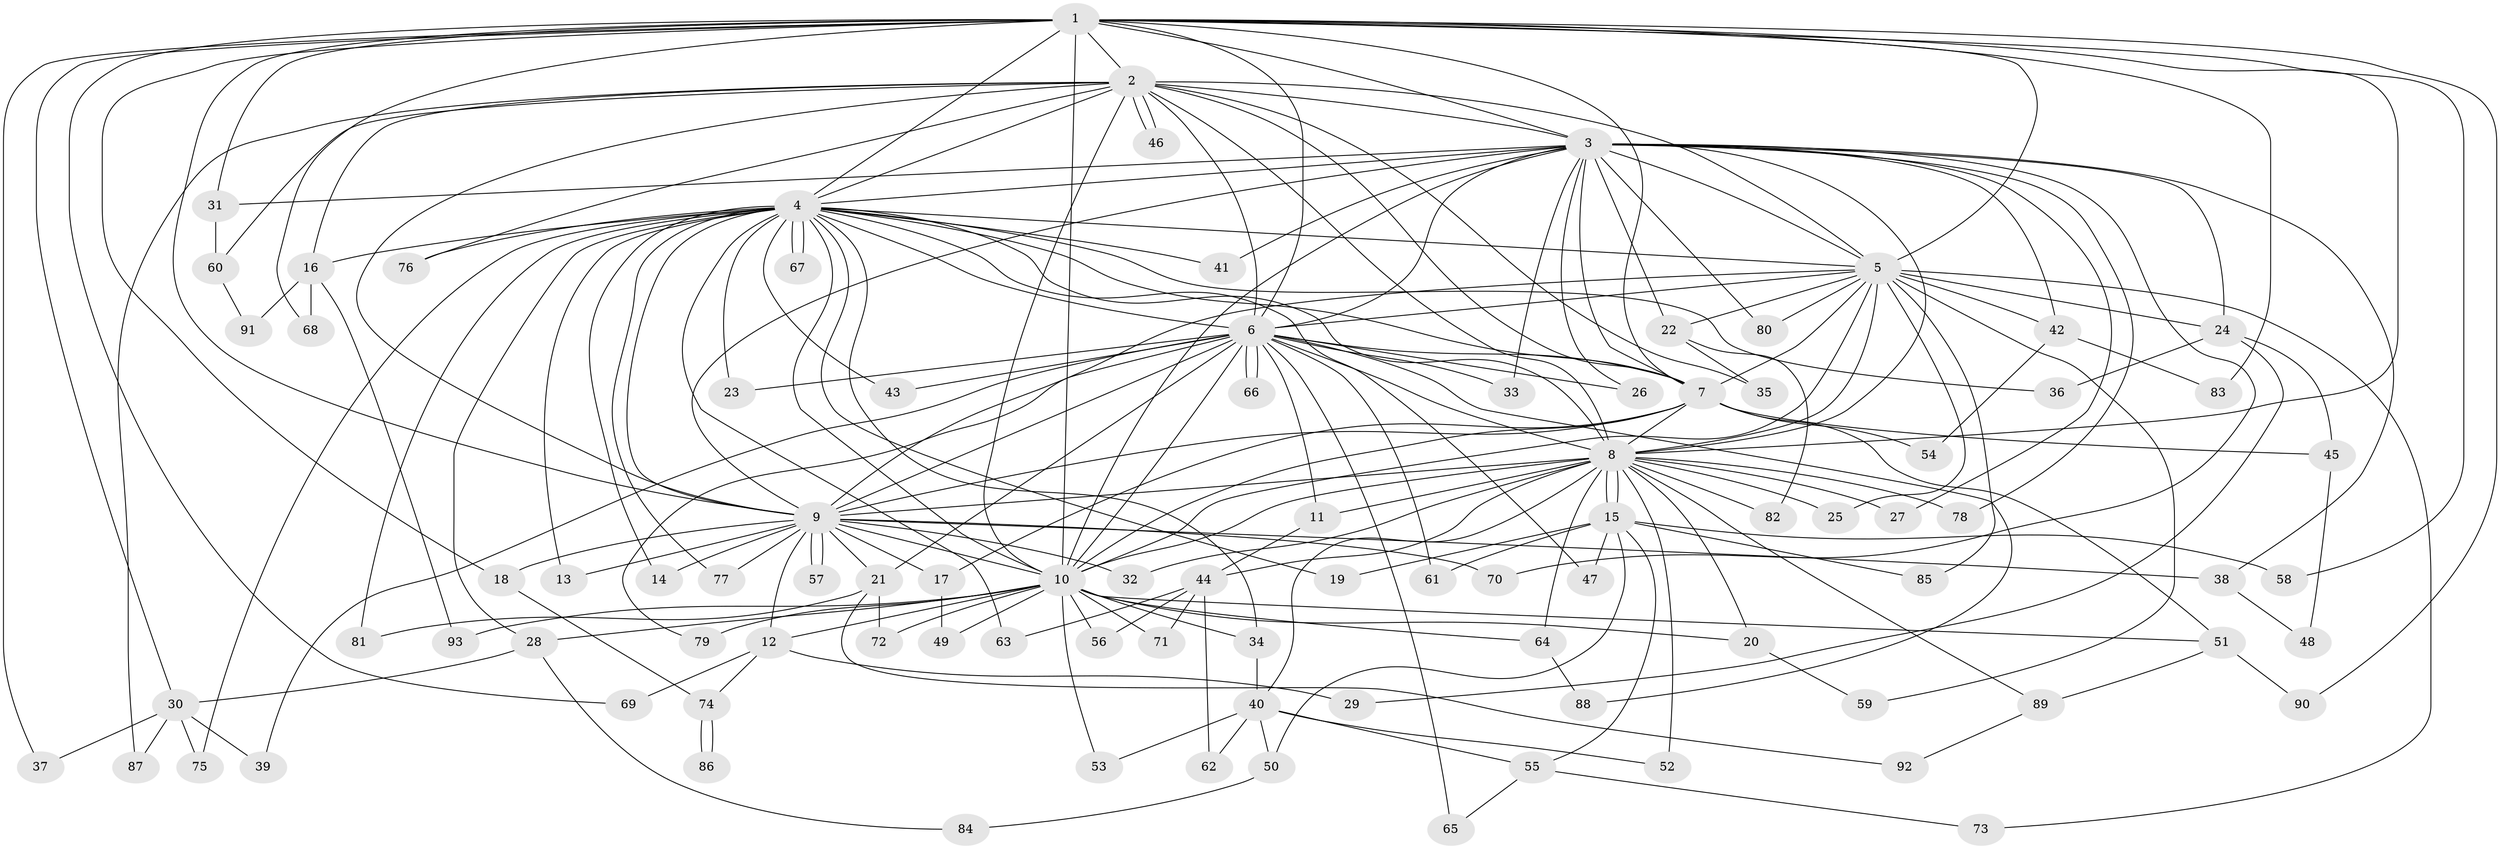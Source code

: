 // coarse degree distribution, {17: 0.014285714285714285, 13: 0.014285714285714285, 18: 0.02857142857142857, 25: 0.014285714285714285, 27: 0.014285714285714285, 12: 0.014285714285714285, 20: 0.014285714285714285, 21: 0.014285714285714285, 3: 0.11428571428571428, 5: 0.04285714285714286, 2: 0.5142857142857142, 8: 0.014285714285714285, 4: 0.1, 6: 0.05714285714285714, 1: 0.02857142857142857}
// Generated by graph-tools (version 1.1) at 2025/41/03/06/25 10:41:44]
// undirected, 93 vertices, 211 edges
graph export_dot {
graph [start="1"]
  node [color=gray90,style=filled];
  1;
  2;
  3;
  4;
  5;
  6;
  7;
  8;
  9;
  10;
  11;
  12;
  13;
  14;
  15;
  16;
  17;
  18;
  19;
  20;
  21;
  22;
  23;
  24;
  25;
  26;
  27;
  28;
  29;
  30;
  31;
  32;
  33;
  34;
  35;
  36;
  37;
  38;
  39;
  40;
  41;
  42;
  43;
  44;
  45;
  46;
  47;
  48;
  49;
  50;
  51;
  52;
  53;
  54;
  55;
  56;
  57;
  58;
  59;
  60;
  61;
  62;
  63;
  64;
  65;
  66;
  67;
  68;
  69;
  70;
  71;
  72;
  73;
  74;
  75;
  76;
  77;
  78;
  79;
  80;
  81;
  82;
  83;
  84;
  85;
  86;
  87;
  88;
  89;
  90;
  91;
  92;
  93;
  1 -- 2;
  1 -- 3;
  1 -- 4;
  1 -- 5;
  1 -- 6;
  1 -- 7;
  1 -- 8;
  1 -- 9;
  1 -- 10;
  1 -- 18;
  1 -- 30;
  1 -- 31;
  1 -- 37;
  1 -- 58;
  1 -- 68;
  1 -- 69;
  1 -- 83;
  1 -- 90;
  2 -- 3;
  2 -- 4;
  2 -- 5;
  2 -- 6;
  2 -- 7;
  2 -- 8;
  2 -- 9;
  2 -- 10;
  2 -- 16;
  2 -- 35;
  2 -- 46;
  2 -- 46;
  2 -- 60;
  2 -- 76;
  2 -- 87;
  3 -- 4;
  3 -- 5;
  3 -- 6;
  3 -- 7;
  3 -- 8;
  3 -- 9;
  3 -- 10;
  3 -- 22;
  3 -- 24;
  3 -- 26;
  3 -- 27;
  3 -- 31;
  3 -- 33;
  3 -- 38;
  3 -- 41;
  3 -- 42;
  3 -- 70;
  3 -- 78;
  3 -- 80;
  4 -- 5;
  4 -- 6;
  4 -- 7;
  4 -- 8;
  4 -- 9;
  4 -- 10;
  4 -- 13;
  4 -- 14;
  4 -- 16;
  4 -- 19;
  4 -- 23;
  4 -- 28;
  4 -- 34;
  4 -- 36;
  4 -- 41;
  4 -- 43;
  4 -- 47;
  4 -- 63;
  4 -- 67;
  4 -- 67;
  4 -- 75;
  4 -- 76;
  4 -- 77;
  4 -- 81;
  5 -- 6;
  5 -- 7;
  5 -- 8;
  5 -- 9;
  5 -- 10;
  5 -- 22;
  5 -- 24;
  5 -- 25;
  5 -- 42;
  5 -- 59;
  5 -- 73;
  5 -- 80;
  5 -- 85;
  6 -- 7;
  6 -- 8;
  6 -- 9;
  6 -- 10;
  6 -- 11;
  6 -- 21;
  6 -- 23;
  6 -- 26;
  6 -- 33;
  6 -- 39;
  6 -- 43;
  6 -- 61;
  6 -- 65;
  6 -- 66;
  6 -- 66;
  6 -- 79;
  6 -- 88;
  7 -- 8;
  7 -- 9;
  7 -- 10;
  7 -- 17;
  7 -- 45;
  7 -- 51;
  7 -- 54;
  8 -- 9;
  8 -- 10;
  8 -- 11;
  8 -- 15;
  8 -- 15;
  8 -- 20;
  8 -- 25;
  8 -- 27;
  8 -- 32;
  8 -- 40;
  8 -- 44;
  8 -- 52;
  8 -- 64;
  8 -- 78;
  8 -- 82;
  8 -- 89;
  9 -- 10;
  9 -- 12;
  9 -- 13;
  9 -- 14;
  9 -- 17;
  9 -- 18;
  9 -- 21;
  9 -- 32;
  9 -- 38;
  9 -- 57;
  9 -- 57;
  9 -- 70;
  9 -- 77;
  10 -- 12;
  10 -- 20;
  10 -- 28;
  10 -- 34;
  10 -- 49;
  10 -- 51;
  10 -- 53;
  10 -- 56;
  10 -- 64;
  10 -- 71;
  10 -- 72;
  10 -- 79;
  10 -- 93;
  11 -- 44;
  12 -- 29;
  12 -- 69;
  12 -- 74;
  15 -- 19;
  15 -- 47;
  15 -- 50;
  15 -- 55;
  15 -- 58;
  15 -- 61;
  15 -- 85;
  16 -- 68;
  16 -- 91;
  16 -- 93;
  17 -- 49;
  18 -- 74;
  20 -- 59;
  21 -- 72;
  21 -- 81;
  21 -- 92;
  22 -- 35;
  22 -- 82;
  24 -- 29;
  24 -- 36;
  24 -- 45;
  28 -- 30;
  28 -- 84;
  30 -- 37;
  30 -- 39;
  30 -- 75;
  30 -- 87;
  31 -- 60;
  34 -- 40;
  38 -- 48;
  40 -- 50;
  40 -- 52;
  40 -- 53;
  40 -- 55;
  40 -- 62;
  42 -- 54;
  42 -- 83;
  44 -- 56;
  44 -- 62;
  44 -- 63;
  44 -- 71;
  45 -- 48;
  50 -- 84;
  51 -- 89;
  51 -- 90;
  55 -- 65;
  55 -- 73;
  60 -- 91;
  64 -- 88;
  74 -- 86;
  74 -- 86;
  89 -- 92;
}
